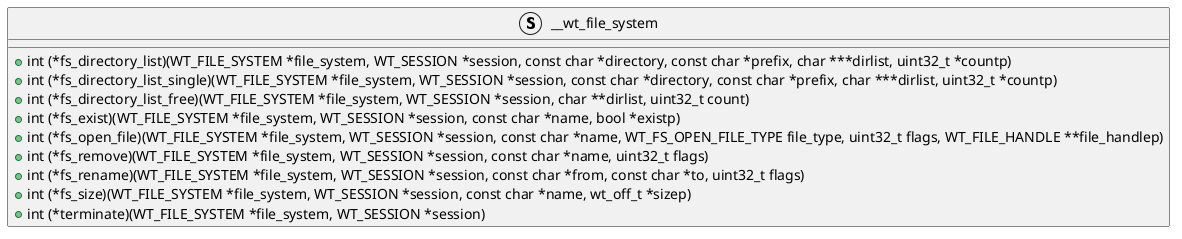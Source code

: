 @startuml WT_FILE_SYSTEM

struct "__wt_file_system" as WT_FILE_SYSTEM {
	+ int (*fs_directory_list)(WT_FILE_SYSTEM *file_system, WT_SESSION *session, const char *directory, const char *prefix, char ***dirlist, uint32_t *countp)
	+ int (*fs_directory_list_single)(WT_FILE_SYSTEM *file_system, WT_SESSION *session, const char *directory, const char *prefix, char ***dirlist, uint32_t *countp)
	+ int (*fs_directory_list_free)(WT_FILE_SYSTEM *file_system, WT_SESSION *session, char **dirlist, uint32_t count)
	+ int (*fs_exist)(WT_FILE_SYSTEM *file_system, WT_SESSION *session, const char *name, bool *existp)
	+ int (*fs_open_file)(WT_FILE_SYSTEM *file_system, WT_SESSION *session, const char *name, WT_FS_OPEN_FILE_TYPE file_type, uint32_t flags, WT_FILE_HANDLE **file_handlep)
	+ int (*fs_remove)(WT_FILE_SYSTEM *file_system, WT_SESSION *session, const char *name, uint32_t flags)
	+ int (*fs_rename)(WT_FILE_SYSTEM *file_system, WT_SESSION *session, const char *from, const char *to, uint32_t flags)
	+ int (*fs_size)(WT_FILE_SYSTEM *file_system, WT_SESSION *session, const char *name, wt_off_t *sizep)
	+ int (*terminate)(WT_FILE_SYSTEM *file_system, WT_SESSION *session)
}

@enduml